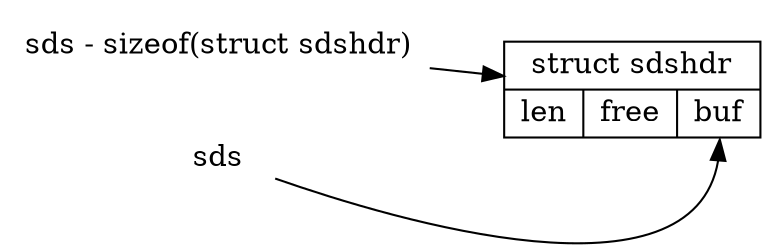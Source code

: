 digraph sdshdr {
    rankdir = LR;
    start_of_sdshdr [label="sds - sizeof(struct sdshdr)", shape=plaintext];
    start_of_buf [label="sds", shape=plaintext];

    node[shape=record];
    sdshdr [label="struct sdshdr|{<len>len|<free>free|<start_of_buf>buf}"];

    start_of_sdshdr -> sdshdr;
    start_of_buf -> sdshdr:start_of_buf;
}
